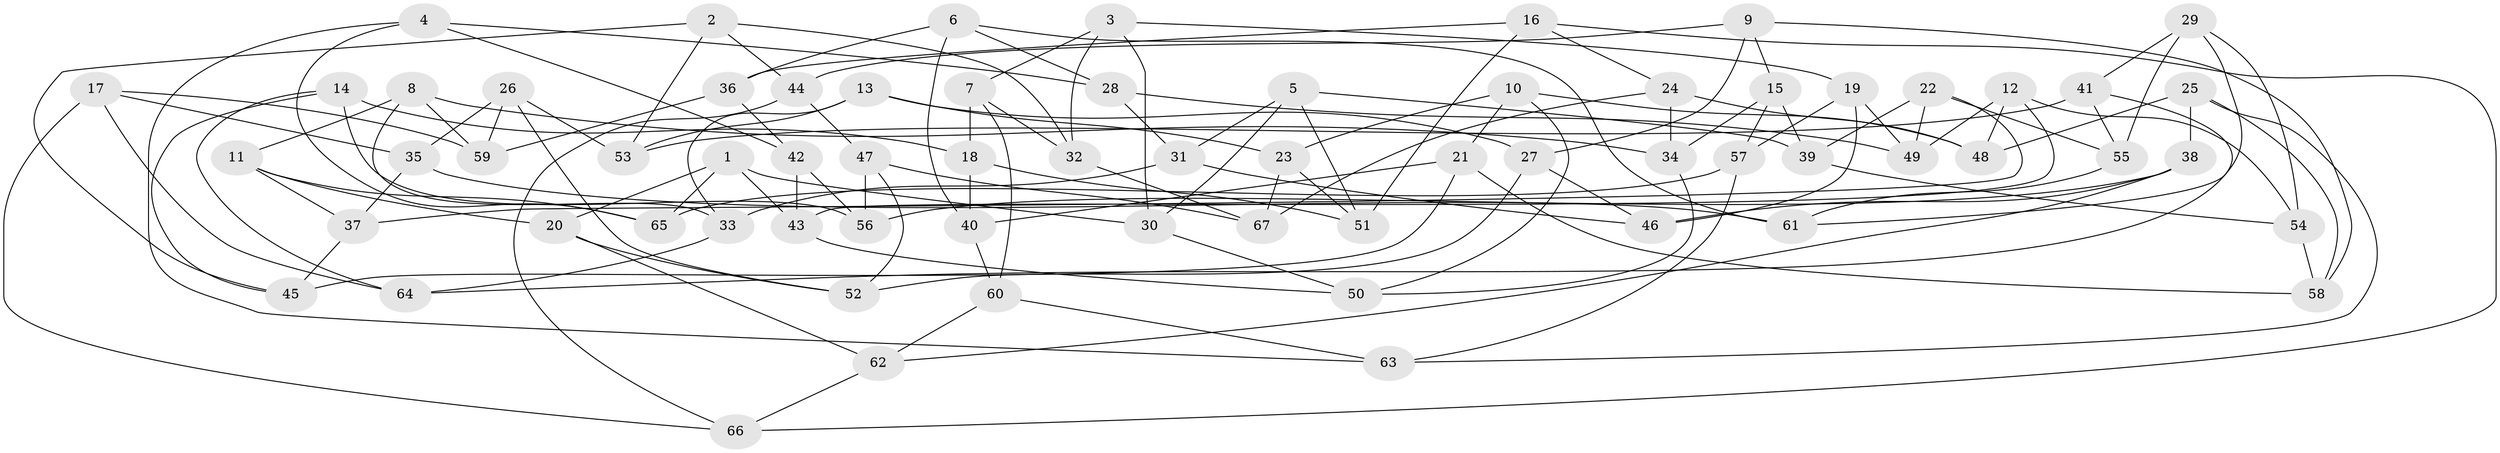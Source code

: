 // coarse degree distribution, {5: 0.10256410256410256, 6: 0.6153846153846154, 3: 0.05128205128205128, 4: 0.23076923076923078}
// Generated by graph-tools (version 1.1) at 2025/52/02/27/25 19:52:31]
// undirected, 67 vertices, 134 edges
graph export_dot {
graph [start="1"]
  node [color=gray90,style=filled];
  1;
  2;
  3;
  4;
  5;
  6;
  7;
  8;
  9;
  10;
  11;
  12;
  13;
  14;
  15;
  16;
  17;
  18;
  19;
  20;
  21;
  22;
  23;
  24;
  25;
  26;
  27;
  28;
  29;
  30;
  31;
  32;
  33;
  34;
  35;
  36;
  37;
  38;
  39;
  40;
  41;
  42;
  43;
  44;
  45;
  46;
  47;
  48;
  49;
  50;
  51;
  52;
  53;
  54;
  55;
  56;
  57;
  58;
  59;
  60;
  61;
  62;
  63;
  64;
  65;
  66;
  67;
  1 -- 20;
  1 -- 43;
  1 -- 30;
  1 -- 65;
  2 -- 44;
  2 -- 32;
  2 -- 53;
  2 -- 45;
  3 -- 32;
  3 -- 19;
  3 -- 7;
  3 -- 30;
  4 -- 65;
  4 -- 42;
  4 -- 63;
  4 -- 28;
  5 -- 31;
  5 -- 30;
  5 -- 51;
  5 -- 39;
  6 -- 40;
  6 -- 36;
  6 -- 28;
  6 -- 61;
  7 -- 32;
  7 -- 18;
  7 -- 60;
  8 -- 33;
  8 -- 11;
  8 -- 34;
  8 -- 59;
  9 -- 15;
  9 -- 27;
  9 -- 58;
  9 -- 44;
  10 -- 50;
  10 -- 21;
  10 -- 48;
  10 -- 23;
  11 -- 20;
  11 -- 65;
  11 -- 37;
  12 -- 43;
  12 -- 54;
  12 -- 48;
  12 -- 49;
  13 -- 23;
  13 -- 27;
  13 -- 33;
  13 -- 53;
  14 -- 64;
  14 -- 18;
  14 -- 45;
  14 -- 56;
  15 -- 34;
  15 -- 57;
  15 -- 39;
  16 -- 36;
  16 -- 24;
  16 -- 66;
  16 -- 51;
  17 -- 64;
  17 -- 59;
  17 -- 66;
  17 -- 35;
  18 -- 51;
  18 -- 40;
  19 -- 46;
  19 -- 57;
  19 -- 49;
  20 -- 62;
  20 -- 52;
  21 -- 45;
  21 -- 40;
  21 -- 58;
  22 -- 39;
  22 -- 49;
  22 -- 55;
  22 -- 37;
  23 -- 51;
  23 -- 67;
  24 -- 67;
  24 -- 48;
  24 -- 34;
  25 -- 58;
  25 -- 38;
  25 -- 63;
  25 -- 48;
  26 -- 59;
  26 -- 53;
  26 -- 52;
  26 -- 35;
  27 -- 52;
  27 -- 46;
  28 -- 49;
  28 -- 31;
  29 -- 41;
  29 -- 54;
  29 -- 61;
  29 -- 55;
  30 -- 50;
  31 -- 33;
  31 -- 46;
  32 -- 67;
  33 -- 64;
  34 -- 50;
  35 -- 61;
  35 -- 37;
  36 -- 59;
  36 -- 42;
  37 -- 45;
  38 -- 56;
  38 -- 62;
  38 -- 46;
  39 -- 54;
  40 -- 60;
  41 -- 53;
  41 -- 55;
  41 -- 64;
  42 -- 56;
  42 -- 43;
  43 -- 50;
  44 -- 66;
  44 -- 47;
  47 -- 52;
  47 -- 56;
  47 -- 67;
  54 -- 58;
  55 -- 61;
  57 -- 63;
  57 -- 65;
  60 -- 63;
  60 -- 62;
  62 -- 66;
}
